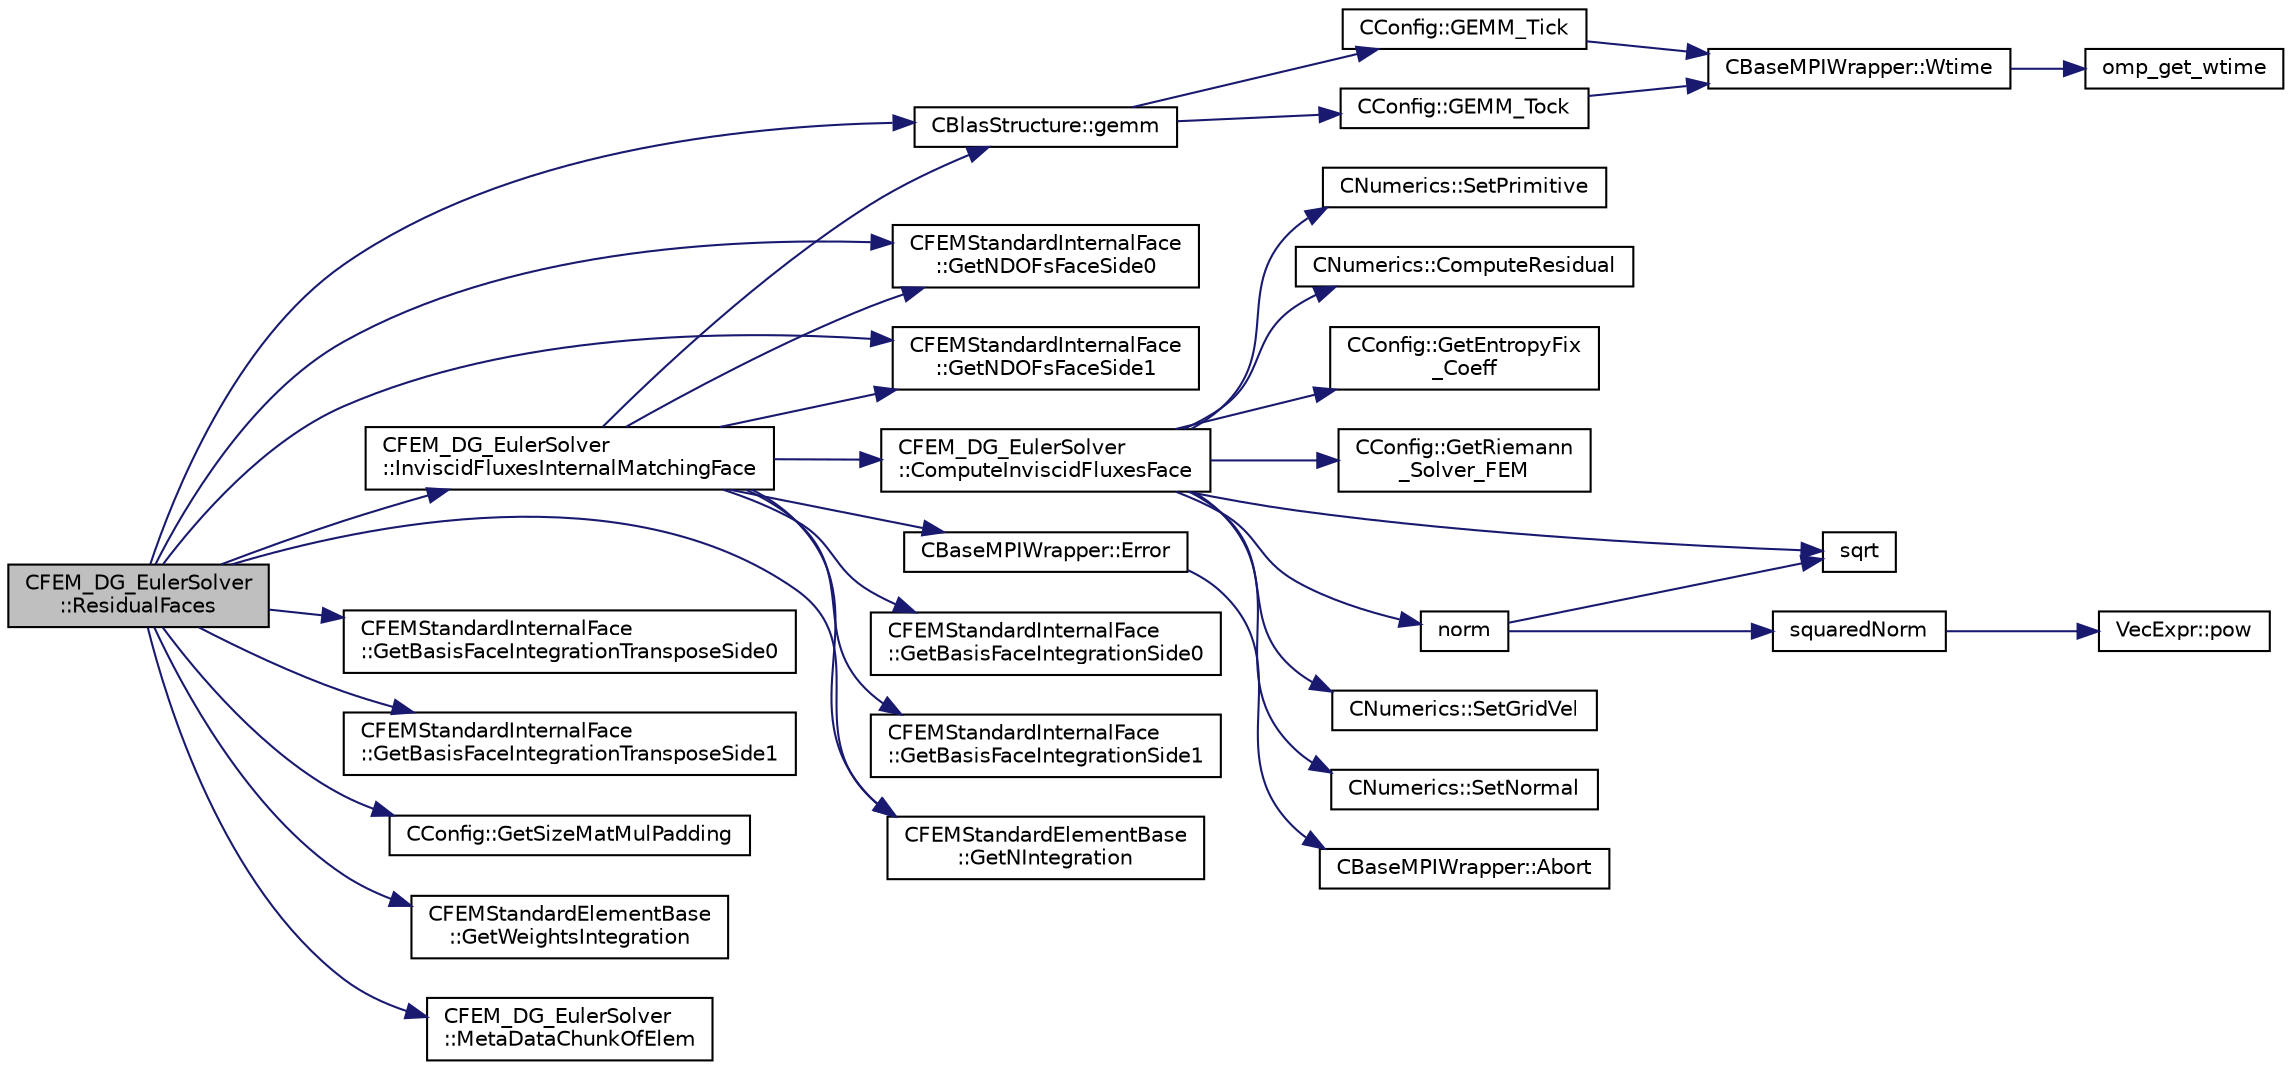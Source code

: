digraph "CFEM_DG_EulerSolver::ResidualFaces"
{
 // LATEX_PDF_SIZE
  edge [fontname="Helvetica",fontsize="10",labelfontname="Helvetica",labelfontsize="10"];
  node [fontname="Helvetica",fontsize="10",shape=record];
  rankdir="LR";
  Node1 [label="CFEM_DG_EulerSolver\l::ResidualFaces",height=0.2,width=0.4,color="black", fillcolor="grey75", style="filled", fontcolor="black",tooltip="Compute the spatial residual for the given range of faces. It is a virtual function,..."];
  Node1 -> Node2 [color="midnightblue",fontsize="10",style="solid",fontname="Helvetica"];
  Node2 [label="CBlasStructure::gemm",height=0.2,width=0.4,color="black", fillcolor="white", style="filled",URL="$classCBlasStructure.html#ad282634317e0a32bce7896e2ddc40043",tooltip="Function, which carries out a dense matrix product. It is a limited version of the BLAS gemm function..."];
  Node2 -> Node3 [color="midnightblue",fontsize="10",style="solid",fontname="Helvetica"];
  Node3 [label="CConfig::GEMM_Tick",height=0.2,width=0.4,color="black", fillcolor="white", style="filled",URL="$classCConfig.html#a2843524e5245c2c6128acdd20e746f4a",tooltip="Start the timer for profiling subroutines."];
  Node3 -> Node4 [color="midnightblue",fontsize="10",style="solid",fontname="Helvetica"];
  Node4 [label="CBaseMPIWrapper::Wtime",height=0.2,width=0.4,color="black", fillcolor="white", style="filled",URL="$classCBaseMPIWrapper.html#adcf32aa628d4b515e8835bc5c56fbf08",tooltip=" "];
  Node4 -> Node5 [color="midnightblue",fontsize="10",style="solid",fontname="Helvetica"];
  Node5 [label="omp_get_wtime",height=0.2,width=0.4,color="black", fillcolor="white", style="filled",URL="$omp__structure_8hpp.html#a649bd48ab038a72108f11f5a85316266",tooltip="Return the wall time."];
  Node2 -> Node6 [color="midnightblue",fontsize="10",style="solid",fontname="Helvetica"];
  Node6 [label="CConfig::GEMM_Tock",height=0.2,width=0.4,color="black", fillcolor="white", style="filled",URL="$classCConfig.html#a695fe18134532a43b328845dd0cce3bb",tooltip="Stop the timer for the GEMM profiling and store results."];
  Node6 -> Node4 [color="midnightblue",fontsize="10",style="solid",fontname="Helvetica"];
  Node1 -> Node7 [color="midnightblue",fontsize="10",style="solid",fontname="Helvetica"];
  Node7 [label="CFEMStandardInternalFace\l::GetBasisFaceIntegrationTransposeSide0",height=0.2,width=0.4,color="black", fillcolor="white", style="filled",URL="$classCFEMStandardInternalFace.html#acb4d942925e07bfc13a241aa0ec34c4a",tooltip="Function, which makes available transpose matrix of the face basis functions of side 0 in the integra..."];
  Node1 -> Node8 [color="midnightblue",fontsize="10",style="solid",fontname="Helvetica"];
  Node8 [label="CFEMStandardInternalFace\l::GetBasisFaceIntegrationTransposeSide1",height=0.2,width=0.4,color="black", fillcolor="white", style="filled",URL="$classCFEMStandardInternalFace.html#a0d2d6958c0259607615f6715754eede8",tooltip="Function, which makes available transpose matrix of the face basis functions of side 1 in the integra..."];
  Node1 -> Node9 [color="midnightblue",fontsize="10",style="solid",fontname="Helvetica"];
  Node9 [label="CFEMStandardInternalFace\l::GetNDOFsFaceSide0",height=0.2,width=0.4,color="black", fillcolor="white", style="filled",URL="$classCFEMStandardInternalFace.html#acd4208ae47226c5917479d6a232b7584",tooltip="Function, which makes available the number of DOFs on side 0 of the face."];
  Node1 -> Node10 [color="midnightblue",fontsize="10",style="solid",fontname="Helvetica"];
  Node10 [label="CFEMStandardInternalFace\l::GetNDOFsFaceSide1",height=0.2,width=0.4,color="black", fillcolor="white", style="filled",URL="$classCFEMStandardInternalFace.html#a0e3ff97b8c11ca92ede562565eec7041",tooltip="Function, which makes available the number of DOFs on side 1 of the face."];
  Node1 -> Node11 [color="midnightblue",fontsize="10",style="solid",fontname="Helvetica"];
  Node11 [label="CFEMStandardElementBase\l::GetNIntegration",height=0.2,width=0.4,color="black", fillcolor="white", style="filled",URL="$classCFEMStandardElementBase.html#aa5ad06a05a1d7b66bccca65521168a3b",tooltip="Function, which makes available the number of integration points for this standard element."];
  Node1 -> Node12 [color="midnightblue",fontsize="10",style="solid",fontname="Helvetica"];
  Node12 [label="CConfig::GetSizeMatMulPadding",height=0.2,width=0.4,color="black", fillcolor="white", style="filled",URL="$classCConfig.html#a82d3faf3154d13bf694af4d818ef91c7",tooltip="Function to make available the matrix size in vectorization in order to optimize the gemm performance..."];
  Node1 -> Node13 [color="midnightblue",fontsize="10",style="solid",fontname="Helvetica"];
  Node13 [label="CFEMStandardElementBase\l::GetWeightsIntegration",height=0.2,width=0.4,color="black", fillcolor="white", style="filled",URL="$classCFEMStandardElementBase.html#a07b708843f8de8a1f5a4f7113866f10e",tooltip="Function, which makes available the weights in the integration points."];
  Node1 -> Node14 [color="midnightblue",fontsize="10",style="solid",fontname="Helvetica"];
  Node14 [label="CFEM_DG_EulerSolver\l::InviscidFluxesInternalMatchingFace",height=0.2,width=0.4,color="black", fillcolor="white", style="filled",URL="$classCFEM__DG__EulerSolver.html#ab7546cb31b73191bbac2b338c88cfbc4",tooltip="Function, which computes the inviscid fluxes in the face integration points of a chunk of matching in..."];
  Node14 -> Node15 [color="midnightblue",fontsize="10",style="solid",fontname="Helvetica"];
  Node15 [label="CFEM_DG_EulerSolver\l::ComputeInviscidFluxesFace",height=0.2,width=0.4,color="black", fillcolor="white", style="filled",URL="$classCFEM__DG__EulerSolver.html#a4851d39829e12202592d85c36ea36489",tooltip="Function, which computes the inviscid fluxes in face points."];
  Node15 -> Node16 [color="midnightblue",fontsize="10",style="solid",fontname="Helvetica"];
  Node16 [label="CNumerics::ComputeResidual",height=0.2,width=0.4,color="black", fillcolor="white", style="filled",URL="$classCNumerics.html#aa0ca13663a047ef2640b377b33875e29",tooltip="Compute the numerical residual."];
  Node15 -> Node17 [color="midnightblue",fontsize="10",style="solid",fontname="Helvetica"];
  Node17 [label="CConfig::GetEntropyFix\l_Coeff",height=0.2,width=0.4,color="black", fillcolor="white", style="filled",URL="$classCConfig.html#a3ab8d97ce9965e81b02b43ec317199f0",tooltip="Get the entropy fix."];
  Node15 -> Node18 [color="midnightblue",fontsize="10",style="solid",fontname="Helvetica"];
  Node18 [label="CConfig::GetRiemann\l_Solver_FEM",height=0.2,width=0.4,color="black", fillcolor="white", style="filled",URL="$classCConfig.html#aa407eff64aecc882c452ba3690388a30",tooltip="Get the kind of Riemann solver for the DG method (FEM flow solver)."];
  Node15 -> Node19 [color="midnightblue",fontsize="10",style="solid",fontname="Helvetica"];
  Node19 [label="norm",height=0.2,width=0.4,color="black", fillcolor="white", style="filled",URL="$util_8hpp.html#a494ba16f8a24b248d07c5ba547f5203c",tooltip="Vector norm."];
  Node19 -> Node20 [color="midnightblue",fontsize="10",style="solid",fontname="Helvetica"];
  Node20 [label="sqrt",height=0.2,width=0.4,color="black", fillcolor="white", style="filled",URL="$group__SIMD.html#ga54a1925ab40fb4249ea255072520de35",tooltip=" "];
  Node19 -> Node21 [color="midnightblue",fontsize="10",style="solid",fontname="Helvetica"];
  Node21 [label="squaredNorm",height=0.2,width=0.4,color="black", fillcolor="white", style="filled",URL="$util_8hpp.html#a5e0fb9c455913c187e6d7c116d64fd6e",tooltip="Squared norm."];
  Node21 -> Node22 [color="midnightblue",fontsize="10",style="solid",fontname="Helvetica"];
  Node22 [label="VecExpr::pow",height=0.2,width=0.4,color="black", fillcolor="white", style="filled",URL="$group__VecExpr.html#ga7fb255e1f2a1773d3cc6ff7bee1aadd2",tooltip=" "];
  Node15 -> Node23 [color="midnightblue",fontsize="10",style="solid",fontname="Helvetica"];
  Node23 [label="CNumerics::SetGridVel",height=0.2,width=0.4,color="black", fillcolor="white", style="filled",URL="$classCNumerics.html#a3f116b5718153aefee7a22735797af29",tooltip="Set the velocity of the computational grid."];
  Node15 -> Node24 [color="midnightblue",fontsize="10",style="solid",fontname="Helvetica"];
  Node24 [label="CNumerics::SetNormal",height=0.2,width=0.4,color="black", fillcolor="white", style="filled",URL="$classCNumerics.html#a93fd2262832ae5081317548f2f9cdbb3",tooltip="Set the value of the normal vector to the face between two points."];
  Node15 -> Node25 [color="midnightblue",fontsize="10",style="solid",fontname="Helvetica"];
  Node25 [label="CNumerics::SetPrimitive",height=0.2,width=0.4,color="black", fillcolor="white", style="filled",URL="$classCNumerics.html#a028c500ba7ce96d3af061fc8218f76f1",tooltip="Set the value of the primitive variables."];
  Node15 -> Node20 [color="midnightblue",fontsize="10",style="solid",fontname="Helvetica"];
  Node14 -> Node26 [color="midnightblue",fontsize="10",style="solid",fontname="Helvetica"];
  Node26 [label="CBaseMPIWrapper::Error",height=0.2,width=0.4,color="black", fillcolor="white", style="filled",URL="$classCBaseMPIWrapper.html#a04457c47629bda56704e6a8804833eeb",tooltip=" "];
  Node26 -> Node27 [color="midnightblue",fontsize="10",style="solid",fontname="Helvetica"];
  Node27 [label="CBaseMPIWrapper::Abort",height=0.2,width=0.4,color="black", fillcolor="white", style="filled",URL="$classCBaseMPIWrapper.html#af7297d861dca86b45cf561b6ab642e8f",tooltip=" "];
  Node14 -> Node2 [color="midnightblue",fontsize="10",style="solid",fontname="Helvetica"];
  Node14 -> Node28 [color="midnightblue",fontsize="10",style="solid",fontname="Helvetica"];
  Node28 [label="CFEMStandardInternalFace\l::GetBasisFaceIntegrationSide0",height=0.2,width=0.4,color="black", fillcolor="white", style="filled",URL="$classCFEMStandardInternalFace.html#a4b916df7d08b59d10acaf50500b54ad7",tooltip="Function, which makes available the face basis functions of side 0 in the integration points."];
  Node14 -> Node29 [color="midnightblue",fontsize="10",style="solid",fontname="Helvetica"];
  Node29 [label="CFEMStandardInternalFace\l::GetBasisFaceIntegrationSide1",height=0.2,width=0.4,color="black", fillcolor="white", style="filled",URL="$classCFEMStandardInternalFace.html#a6c36a2f53b9ca2993b8ae18b0de1b88a",tooltip="Function, which makes available the face basis functions of side 1 in the integration points."];
  Node14 -> Node9 [color="midnightblue",fontsize="10",style="solid",fontname="Helvetica"];
  Node14 -> Node10 [color="midnightblue",fontsize="10",style="solid",fontname="Helvetica"];
  Node14 -> Node11 [color="midnightblue",fontsize="10",style="solid",fontname="Helvetica"];
  Node1 -> Node30 [color="midnightblue",fontsize="10",style="solid",fontname="Helvetica"];
  Node30 [label="CFEM_DG_EulerSolver\l::MetaDataChunkOfElem",height=0.2,width=0.4,color="black", fillcolor="white", style="filled",URL="$classCFEM__DG__EulerSolver.html#ad358fa06c0e5b2762ad3258eb2c677e2",tooltip="Template function, which determines some meta data for the chunk of elements/faces that must be treat..."];
}
